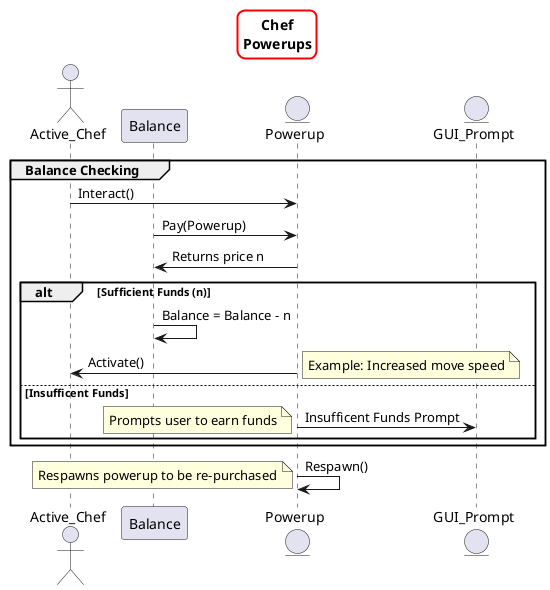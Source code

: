 ' Preview with Alt D
' Sequence Diagram for powerups
@startuml
skinparam titleBorderRoundCorner 15
skinparam titleBorderThickness 2
skinparam titleBorderColor red
title Chef\nPowerups

actor Active_Chef as Chef
participant Balance as Money
entity Powerup as Power
entity GUI_Prompt as GUI

' Checking for correct funds
group Balance Checking
    Chef -> Power : Interact()
    Money -> Power : Pay(Powerup)
    Money <- Power : Returns price n
    ' Activates powerup / prompts user to earn money
    alt Sufficient Funds (n)
        Money -> Money : Balance = Balance - n
        Chef <- Power  : Activate()
        note right : Example: Increased move speed
    else Insufficent Funds
        Power -> GUI : Insufficent Funds Prompt
        note left: Prompts user to earn funds
    end
end
Power -> Power : Respawn()
note left: Respawns powerup to be re-purchased
@enduml